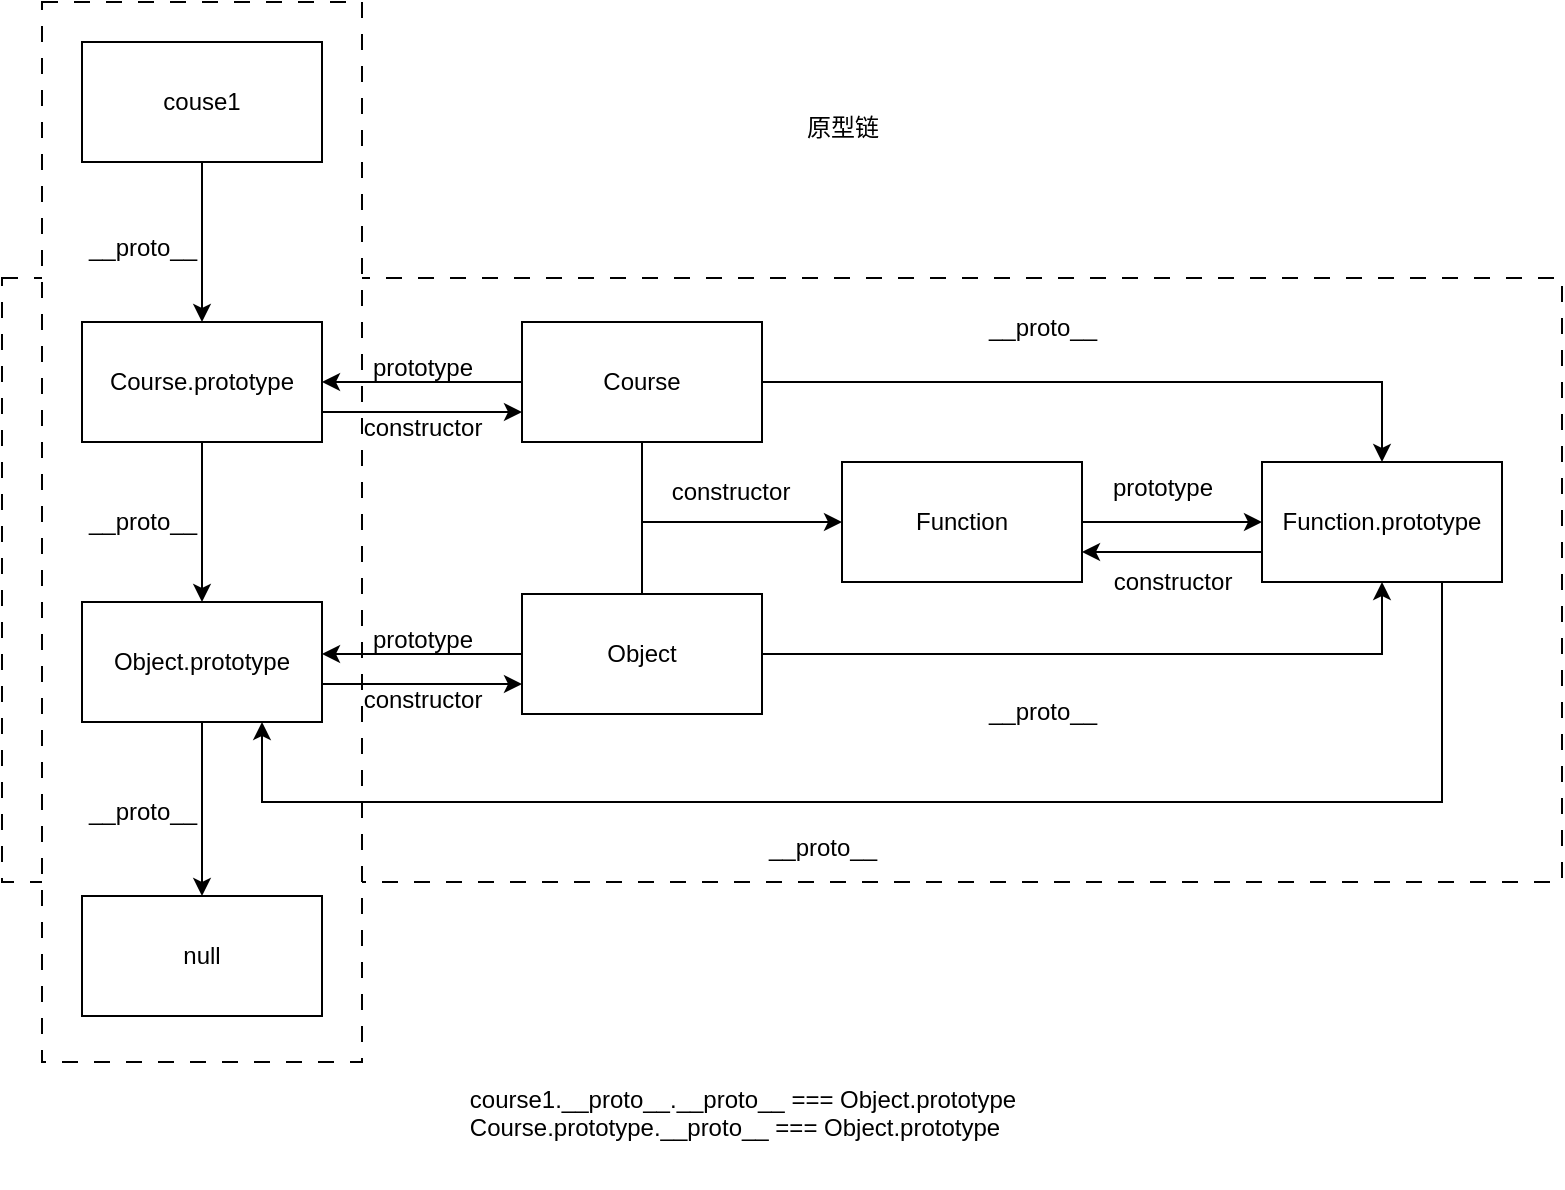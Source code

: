 <mxfile>
    <diagram id="OzyOfjKePgK2Kka0ILB-" name="Page-1">
        <mxGraphModel dx="942" dy="522" grid="1" gridSize="10" guides="1" tooltips="1" connect="1" arrows="1" fold="1" page="1" pageScale="1" pageWidth="827" pageHeight="1169" math="0" shadow="0">
            <root>
                <mxCell id="0"/>
                <mxCell id="1" parent="0"/>
                <mxCell id="lVFujl7vvUWovAULhIDM-63" value="" style="rounded=0;whiteSpace=wrap;html=1;dashed=1;dashPattern=8 8;fillColor=default;" parent="1" vertex="1">
                    <mxGeometry x="10" y="198" width="780" height="302" as="geometry"/>
                </mxCell>
                <mxCell id="lVFujl7vvUWovAULhIDM-58" value="" style="rounded=0;whiteSpace=wrap;html=1;dashed=1;dashPattern=8 8;fillColor=default;" parent="1" vertex="1">
                    <mxGeometry x="30" y="60" width="160" height="530" as="geometry"/>
                </mxCell>
                <mxCell id="lVFujl7vvUWovAULhIDM-27" value="" style="edgeStyle=orthogonalEdgeStyle;rounded=0;orthogonalLoop=1;jettySize=auto;html=1;" parent="1" source="lVFujl7vvUWovAULhIDM-14" target="lVFujl7vvUWovAULhIDM-26" edge="1">
                    <mxGeometry relative="1" as="geometry"/>
                </mxCell>
                <mxCell id="lVFujl7vvUWovAULhIDM-14" value="couse1" style="rounded=0;whiteSpace=wrap;html=1;" parent="1" vertex="1">
                    <mxGeometry x="50" y="80" width="120" height="60" as="geometry"/>
                </mxCell>
                <mxCell id="lVFujl7vvUWovAULhIDM-29" value="" style="edgeStyle=orthogonalEdgeStyle;rounded=0;orthogonalLoop=1;jettySize=auto;html=1;" parent="1" source="lVFujl7vvUWovAULhIDM-26" target="lVFujl7vvUWovAULhIDM-28" edge="1">
                    <mxGeometry relative="1" as="geometry"/>
                </mxCell>
                <mxCell id="lVFujl7vvUWovAULhIDM-26" value="Course.prototype" style="rounded=0;whiteSpace=wrap;html=1;" parent="1" vertex="1">
                    <mxGeometry x="50" y="220" width="120" height="60" as="geometry"/>
                </mxCell>
                <mxCell id="lVFujl7vvUWovAULhIDM-31" value="" style="edgeStyle=orthogonalEdgeStyle;rounded=0;orthogonalLoop=1;jettySize=auto;html=1;" parent="1" source="lVFujl7vvUWovAULhIDM-28" target="lVFujl7vvUWovAULhIDM-30" edge="1">
                    <mxGeometry relative="1" as="geometry"/>
                </mxCell>
                <mxCell id="lVFujl7vvUWovAULhIDM-28" value="Object.prototype" style="rounded=0;whiteSpace=wrap;html=1;" parent="1" vertex="1">
                    <mxGeometry x="50" y="360" width="120" height="60" as="geometry"/>
                </mxCell>
                <mxCell id="lVFujl7vvUWovAULhIDM-30" value="null" style="rounded=0;whiteSpace=wrap;html=1;" parent="1" vertex="1">
                    <mxGeometry x="50" y="507" width="120" height="60" as="geometry"/>
                </mxCell>
                <mxCell id="lVFujl7vvUWovAULhIDM-33" value="" style="edgeStyle=orthogonalEdgeStyle;rounded=0;orthogonalLoop=1;jettySize=auto;html=1;" parent="1" source="lVFujl7vvUWovAULhIDM-32" target="lVFujl7vvUWovAULhIDM-26" edge="1">
                    <mxGeometry relative="1" as="geometry"/>
                </mxCell>
                <mxCell id="lVFujl7vvUWovAULhIDM-45" value="" style="edgeStyle=orthogonalEdgeStyle;rounded=0;orthogonalLoop=1;jettySize=auto;html=1;" parent="1" source="lVFujl7vvUWovAULhIDM-32" target="lVFujl7vvUWovAULhIDM-42" edge="1">
                    <mxGeometry relative="1" as="geometry"/>
                </mxCell>
                <mxCell id="lVFujl7vvUWovAULhIDM-32" value="Course" style="rounded=0;whiteSpace=wrap;html=1;" parent="1" vertex="1">
                    <mxGeometry x="270" y="220" width="120" height="60" as="geometry"/>
                </mxCell>
                <mxCell id="lVFujl7vvUWovAULhIDM-34" value="" style="endArrow=classic;html=1;rounded=0;exitX=1;exitY=0.75;exitDx=0;exitDy=0;entryX=0;entryY=0.75;entryDx=0;entryDy=0;" parent="1" source="lVFujl7vvUWovAULhIDM-26" target="lVFujl7vvUWovAULhIDM-32" edge="1">
                    <mxGeometry width="50" height="50" relative="1" as="geometry">
                        <mxPoint x="280" y="350" as="sourcePoint"/>
                        <mxPoint x="330" y="300" as="targetPoint"/>
                    </mxGeometry>
                </mxCell>
                <mxCell id="lVFujl7vvUWovAULhIDM-35" value="prototype" style="text;html=1;align=center;verticalAlign=middle;resizable=0;points=[];autosize=1;strokeColor=none;fillColor=none;" parent="1" vertex="1">
                    <mxGeometry x="185" y="228" width="70" height="30" as="geometry"/>
                </mxCell>
                <mxCell id="lVFujl7vvUWovAULhIDM-36" value="constructor" style="text;html=1;align=center;verticalAlign=middle;resizable=0;points=[];autosize=1;strokeColor=none;fillColor=none;" parent="1" vertex="1">
                    <mxGeometry x="180" y="258" width="80" height="30" as="geometry"/>
                </mxCell>
                <mxCell id="lVFujl7vvUWovAULhIDM-37" value="" style="edgeStyle=orthogonalEdgeStyle;rounded=0;orthogonalLoop=1;jettySize=auto;html=1;" parent="1" source="lVFujl7vvUWovAULhIDM-38" edge="1">
                    <mxGeometry relative="1" as="geometry">
                        <mxPoint x="170" y="386" as="targetPoint"/>
                    </mxGeometry>
                </mxCell>
                <mxCell id="lVFujl7vvUWovAULhIDM-38" value="Object" style="rounded=0;whiteSpace=wrap;html=1;" parent="1" vertex="1">
                    <mxGeometry x="270" y="356" width="120" height="60" as="geometry"/>
                </mxCell>
                <mxCell id="lVFujl7vvUWovAULhIDM-39" value="" style="endArrow=classic;html=1;rounded=0;exitX=1;exitY=0.75;exitDx=0;exitDy=0;entryX=0;entryY=0.75;entryDx=0;entryDy=0;" parent="1" target="lVFujl7vvUWovAULhIDM-38" edge="1">
                    <mxGeometry width="50" height="50" relative="1" as="geometry">
                        <mxPoint x="170" y="401" as="sourcePoint"/>
                        <mxPoint x="330" y="436" as="targetPoint"/>
                    </mxGeometry>
                </mxCell>
                <mxCell id="lVFujl7vvUWovAULhIDM-40" value="prototype" style="text;html=1;align=center;verticalAlign=middle;resizable=0;points=[];autosize=1;strokeColor=none;fillColor=none;" parent="1" vertex="1">
                    <mxGeometry x="185" y="364" width="70" height="30" as="geometry"/>
                </mxCell>
                <mxCell id="lVFujl7vvUWovAULhIDM-41" value="constructor" style="text;html=1;align=center;verticalAlign=middle;resizable=0;points=[];autosize=1;strokeColor=none;fillColor=none;" parent="1" vertex="1">
                    <mxGeometry x="180" y="394" width="80" height="30" as="geometry"/>
                </mxCell>
                <mxCell id="lVFujl7vvUWovAULhIDM-42" value="Function.prototype" style="rounded=0;whiteSpace=wrap;html=1;" parent="1" vertex="1">
                    <mxGeometry x="640" y="290" width="120" height="60" as="geometry"/>
                </mxCell>
                <mxCell id="lVFujl7vvUWovAULhIDM-46" value="__proto__" style="text;html=1;align=center;verticalAlign=middle;resizable=0;points=[];autosize=1;strokeColor=none;fillColor=none;" parent="1" vertex="1">
                    <mxGeometry x="490" y="208" width="80" height="30" as="geometry"/>
                </mxCell>
                <mxCell id="lVFujl7vvUWovAULhIDM-47" value="" style="endArrow=classic;html=1;rounded=0;exitX=1;exitY=0.5;exitDx=0;exitDy=0;entryX=0.5;entryY=1;entryDx=0;entryDy=0;" parent="1" source="lVFujl7vvUWovAULhIDM-38" target="lVFujl7vvUWovAULhIDM-42" edge="1">
                    <mxGeometry width="50" height="50" relative="1" as="geometry">
                        <mxPoint x="420" y="350" as="sourcePoint"/>
                        <mxPoint x="470" y="300" as="targetPoint"/>
                        <Array as="points">
                            <mxPoint x="700" y="386"/>
                        </Array>
                    </mxGeometry>
                </mxCell>
                <mxCell id="lVFujl7vvUWovAULhIDM-48" value="__proto__" style="text;html=1;align=center;verticalAlign=middle;resizable=0;points=[];autosize=1;strokeColor=none;fillColor=none;" parent="1" vertex="1">
                    <mxGeometry x="490" y="400" width="80" height="30" as="geometry"/>
                </mxCell>
                <mxCell id="lVFujl7vvUWovAULhIDM-49" value="constructor" style="text;html=1;align=center;verticalAlign=middle;resizable=0;points=[];autosize=1;strokeColor=none;fillColor=none;" parent="1" vertex="1">
                    <mxGeometry x="334" y="290" width="80" height="30" as="geometry"/>
                </mxCell>
                <mxCell id="lVFujl7vvUWovAULhIDM-50" value="" style="endArrow=none;html=1;rounded=0;exitX=0.5;exitY=0;exitDx=0;exitDy=0;entryX=0.5;entryY=1;entryDx=0;entryDy=0;" parent="1" source="lVFujl7vvUWovAULhIDM-38" target="lVFujl7vvUWovAULhIDM-32" edge="1">
                    <mxGeometry width="50" height="50" relative="1" as="geometry">
                        <mxPoint x="420" y="350" as="sourcePoint"/>
                        <mxPoint x="470" y="300" as="targetPoint"/>
                    </mxGeometry>
                </mxCell>
                <mxCell id="lVFujl7vvUWovAULhIDM-51" value="" style="endArrow=classic;html=1;rounded=0;" parent="1" target="lVFujl7vvUWovAULhIDM-52" edge="1">
                    <mxGeometry width="50" height="50" relative="1" as="geometry">
                        <mxPoint x="330" y="320" as="sourcePoint"/>
                        <mxPoint x="440" y="320" as="targetPoint"/>
                        <Array as="points"/>
                    </mxGeometry>
                </mxCell>
                <mxCell id="lVFujl7vvUWovAULhIDM-53" value="" style="edgeStyle=orthogonalEdgeStyle;rounded=0;orthogonalLoop=1;jettySize=auto;html=1;" parent="1" source="lVFujl7vvUWovAULhIDM-52" target="lVFujl7vvUWovAULhIDM-42" edge="1">
                    <mxGeometry relative="1" as="geometry"/>
                </mxCell>
                <mxCell id="lVFujl7vvUWovAULhIDM-52" value="Function" style="rounded=0;whiteSpace=wrap;html=1;" parent="1" vertex="1">
                    <mxGeometry x="430" y="290" width="120" height="60" as="geometry"/>
                </mxCell>
                <mxCell id="lVFujl7vvUWovAULhIDM-54" value="prototype" style="text;html=1;align=center;verticalAlign=middle;resizable=0;points=[];autosize=1;strokeColor=none;fillColor=none;" parent="1" vertex="1">
                    <mxGeometry x="555" y="288" width="70" height="30" as="geometry"/>
                </mxCell>
                <mxCell id="lVFujl7vvUWovAULhIDM-55" value="" style="endArrow=classic;html=1;rounded=0;exitX=0.75;exitY=1;exitDx=0;exitDy=0;entryX=0.75;entryY=1;entryDx=0;entryDy=0;" parent="1" source="lVFujl7vvUWovAULhIDM-42" target="lVFujl7vvUWovAULhIDM-28" edge="1">
                    <mxGeometry width="50" height="50" relative="1" as="geometry">
                        <mxPoint x="420" y="350" as="sourcePoint"/>
                        <mxPoint x="470" y="300" as="targetPoint"/>
                        <Array as="points">
                            <mxPoint x="730" y="460"/>
                            <mxPoint x="140" y="460"/>
                        </Array>
                    </mxGeometry>
                </mxCell>
                <mxCell id="lVFujl7vvUWovAULhIDM-57" value="__proto__" style="text;html=1;align=center;verticalAlign=middle;resizable=0;points=[];autosize=1;strokeColor=none;fillColor=none;" parent="1" vertex="1">
                    <mxGeometry x="380" y="468" width="80" height="30" as="geometry"/>
                </mxCell>
                <mxCell id="lVFujl7vvUWovAULhIDM-59" value="__proto__" style="text;html=1;align=center;verticalAlign=middle;resizable=0;points=[];autosize=1;strokeColor=none;fillColor=none;" parent="1" vertex="1">
                    <mxGeometry x="40" y="168" width="80" height="30" as="geometry"/>
                </mxCell>
                <mxCell id="lVFujl7vvUWovAULhIDM-60" value="__proto__" style="text;html=1;align=center;verticalAlign=middle;resizable=0;points=[];autosize=1;strokeColor=none;fillColor=none;" parent="1" vertex="1">
                    <mxGeometry x="40" y="305" width="80" height="30" as="geometry"/>
                </mxCell>
                <mxCell id="lVFujl7vvUWovAULhIDM-61" value="__proto__" style="text;html=1;align=center;verticalAlign=middle;resizable=0;points=[];autosize=1;strokeColor=none;fillColor=none;" parent="1" vertex="1">
                    <mxGeometry x="40" y="450" width="80" height="30" as="geometry"/>
                </mxCell>
                <mxCell id="lVFujl7vvUWovAULhIDM-62" value="原型链" style="text;html=1;align=center;verticalAlign=middle;resizable=0;points=[];autosize=1;strokeColor=none;fillColor=none;" parent="1" vertex="1">
                    <mxGeometry x="400" y="108" width="60" height="30" as="geometry"/>
                </mxCell>
                <mxCell id="lVFujl7vvUWovAULhIDM-65" value="&lt;div&gt;course1.__proto__.__proto__ === Object.prototype&lt;/div&gt;&lt;div style=&quot;text-align: left;&quot;&gt;&lt;div&gt;Course.prototype.__proto__ === Object.prototype&lt;/div&gt;&lt;div&gt;&lt;br&gt;&lt;/div&gt;&lt;/div&gt;" style="text;html=1;align=center;verticalAlign=middle;resizable=0;points=[];autosize=1;strokeColor=none;fillColor=none;" parent="1" vertex="1">
                    <mxGeometry x="230" y="593" width="300" height="60" as="geometry"/>
                </mxCell>
                <mxCell id="2" value="" style="edgeStyle=none;orthogonalLoop=1;jettySize=auto;html=1;entryX=1;entryY=0.75;entryDx=0;entryDy=0;exitX=0;exitY=0.75;exitDx=0;exitDy=0;" parent="1" source="lVFujl7vvUWovAULhIDM-42" target="lVFujl7vvUWovAULhIDM-52" edge="1">
                    <mxGeometry width="100" relative="1" as="geometry">
                        <mxPoint x="540" y="370" as="sourcePoint"/>
                        <mxPoint x="640" y="370" as="targetPoint"/>
                        <Array as="points"/>
                    </mxGeometry>
                </mxCell>
                <mxCell id="3" value="constructor" style="text;html=1;align=center;verticalAlign=middle;resizable=0;points=[];autosize=1;strokeColor=none;fillColor=none;" parent="1" vertex="1">
                    <mxGeometry x="555" y="335" width="80" height="30" as="geometry"/>
                </mxCell>
            </root>
        </mxGraphModel>
    </diagram>
</mxfile>